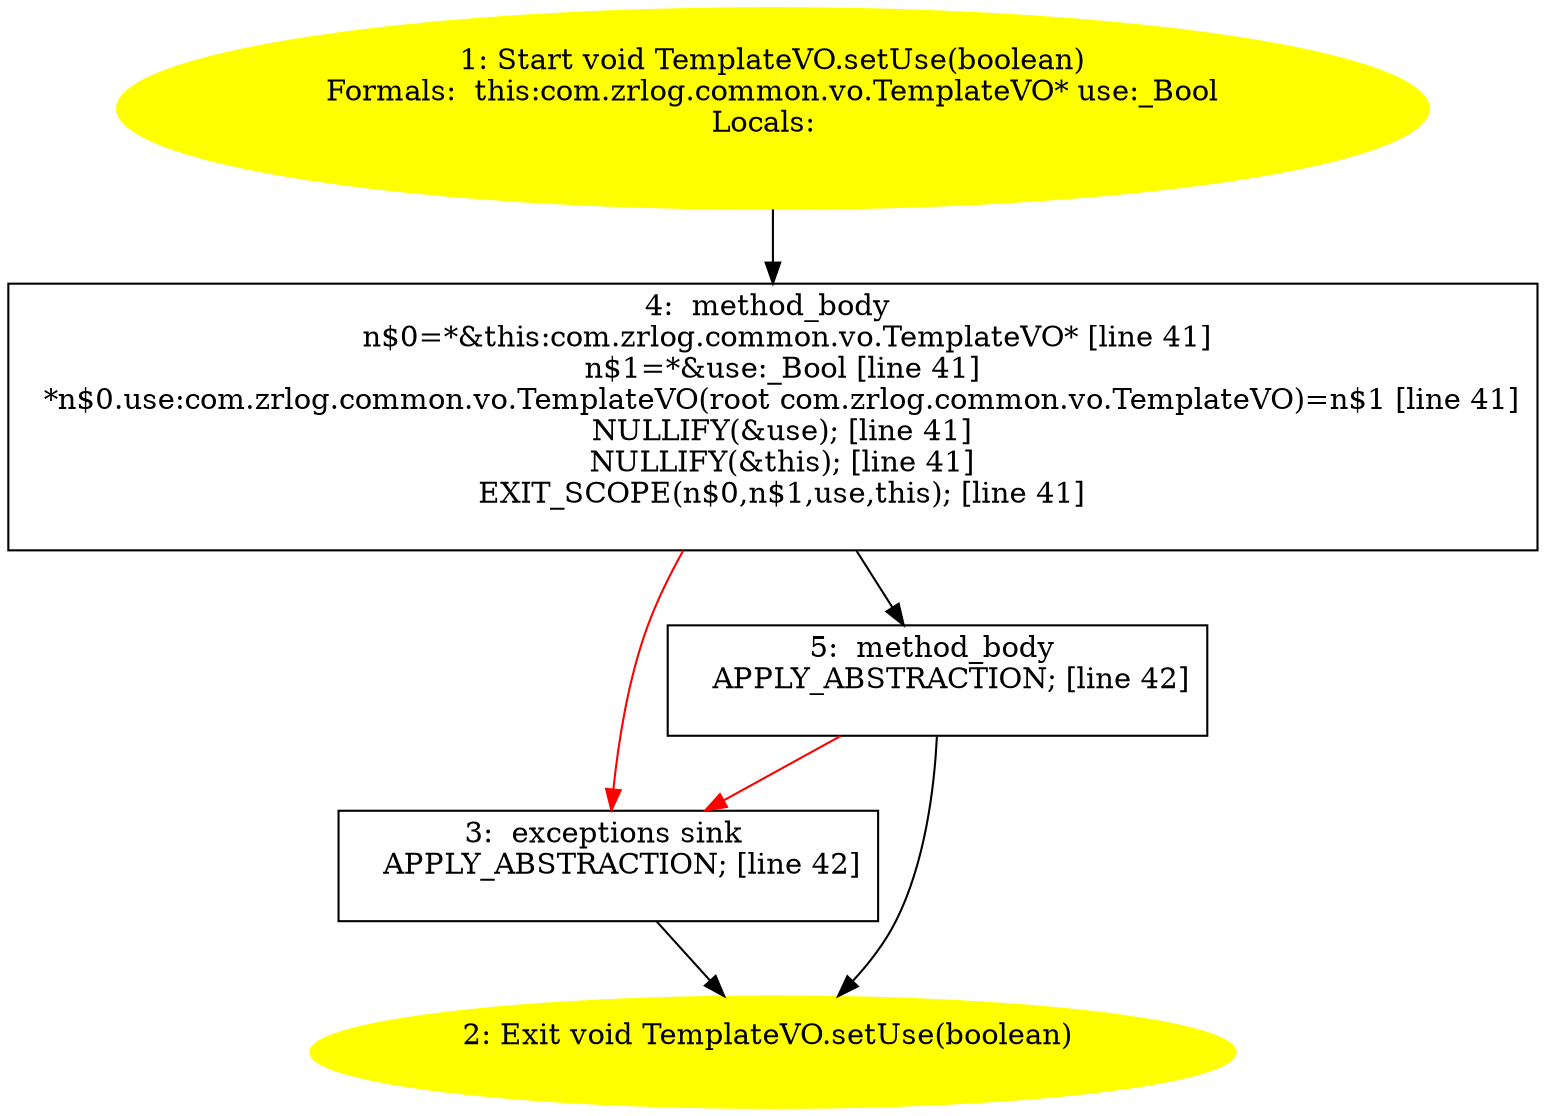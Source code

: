 /* @generated */
digraph cfg {
"com.zrlog.common.vo.TemplateVO.setUse(boolean):void.00f582a2dd4c374634c7963b25f13810_1" [label="1: Start void TemplateVO.setUse(boolean)\nFormals:  this:com.zrlog.common.vo.TemplateVO* use:_Bool\nLocals:  \n  " color=yellow style=filled]
	

	 "com.zrlog.common.vo.TemplateVO.setUse(boolean):void.00f582a2dd4c374634c7963b25f13810_1" -> "com.zrlog.common.vo.TemplateVO.setUse(boolean):void.00f582a2dd4c374634c7963b25f13810_4" ;
"com.zrlog.common.vo.TemplateVO.setUse(boolean):void.00f582a2dd4c374634c7963b25f13810_2" [label="2: Exit void TemplateVO.setUse(boolean) \n  " color=yellow style=filled]
	

"com.zrlog.common.vo.TemplateVO.setUse(boolean):void.00f582a2dd4c374634c7963b25f13810_3" [label="3:  exceptions sink \n   APPLY_ABSTRACTION; [line 42]\n " shape="box"]
	

	 "com.zrlog.common.vo.TemplateVO.setUse(boolean):void.00f582a2dd4c374634c7963b25f13810_3" -> "com.zrlog.common.vo.TemplateVO.setUse(boolean):void.00f582a2dd4c374634c7963b25f13810_2" ;
"com.zrlog.common.vo.TemplateVO.setUse(boolean):void.00f582a2dd4c374634c7963b25f13810_4" [label="4:  method_body \n   n$0=*&this:com.zrlog.common.vo.TemplateVO* [line 41]\n  n$1=*&use:_Bool [line 41]\n  *n$0.use:com.zrlog.common.vo.TemplateVO(root com.zrlog.common.vo.TemplateVO)=n$1 [line 41]\n  NULLIFY(&use); [line 41]\n  NULLIFY(&this); [line 41]\n  EXIT_SCOPE(n$0,n$1,use,this); [line 41]\n " shape="box"]
	

	 "com.zrlog.common.vo.TemplateVO.setUse(boolean):void.00f582a2dd4c374634c7963b25f13810_4" -> "com.zrlog.common.vo.TemplateVO.setUse(boolean):void.00f582a2dd4c374634c7963b25f13810_5" ;
	 "com.zrlog.common.vo.TemplateVO.setUse(boolean):void.00f582a2dd4c374634c7963b25f13810_4" -> "com.zrlog.common.vo.TemplateVO.setUse(boolean):void.00f582a2dd4c374634c7963b25f13810_3" [color="red" ];
"com.zrlog.common.vo.TemplateVO.setUse(boolean):void.00f582a2dd4c374634c7963b25f13810_5" [label="5:  method_body \n   APPLY_ABSTRACTION; [line 42]\n " shape="box"]
	

	 "com.zrlog.common.vo.TemplateVO.setUse(boolean):void.00f582a2dd4c374634c7963b25f13810_5" -> "com.zrlog.common.vo.TemplateVO.setUse(boolean):void.00f582a2dd4c374634c7963b25f13810_2" ;
	 "com.zrlog.common.vo.TemplateVO.setUse(boolean):void.00f582a2dd4c374634c7963b25f13810_5" -> "com.zrlog.common.vo.TemplateVO.setUse(boolean):void.00f582a2dd4c374634c7963b25f13810_3" [color="red" ];
}

